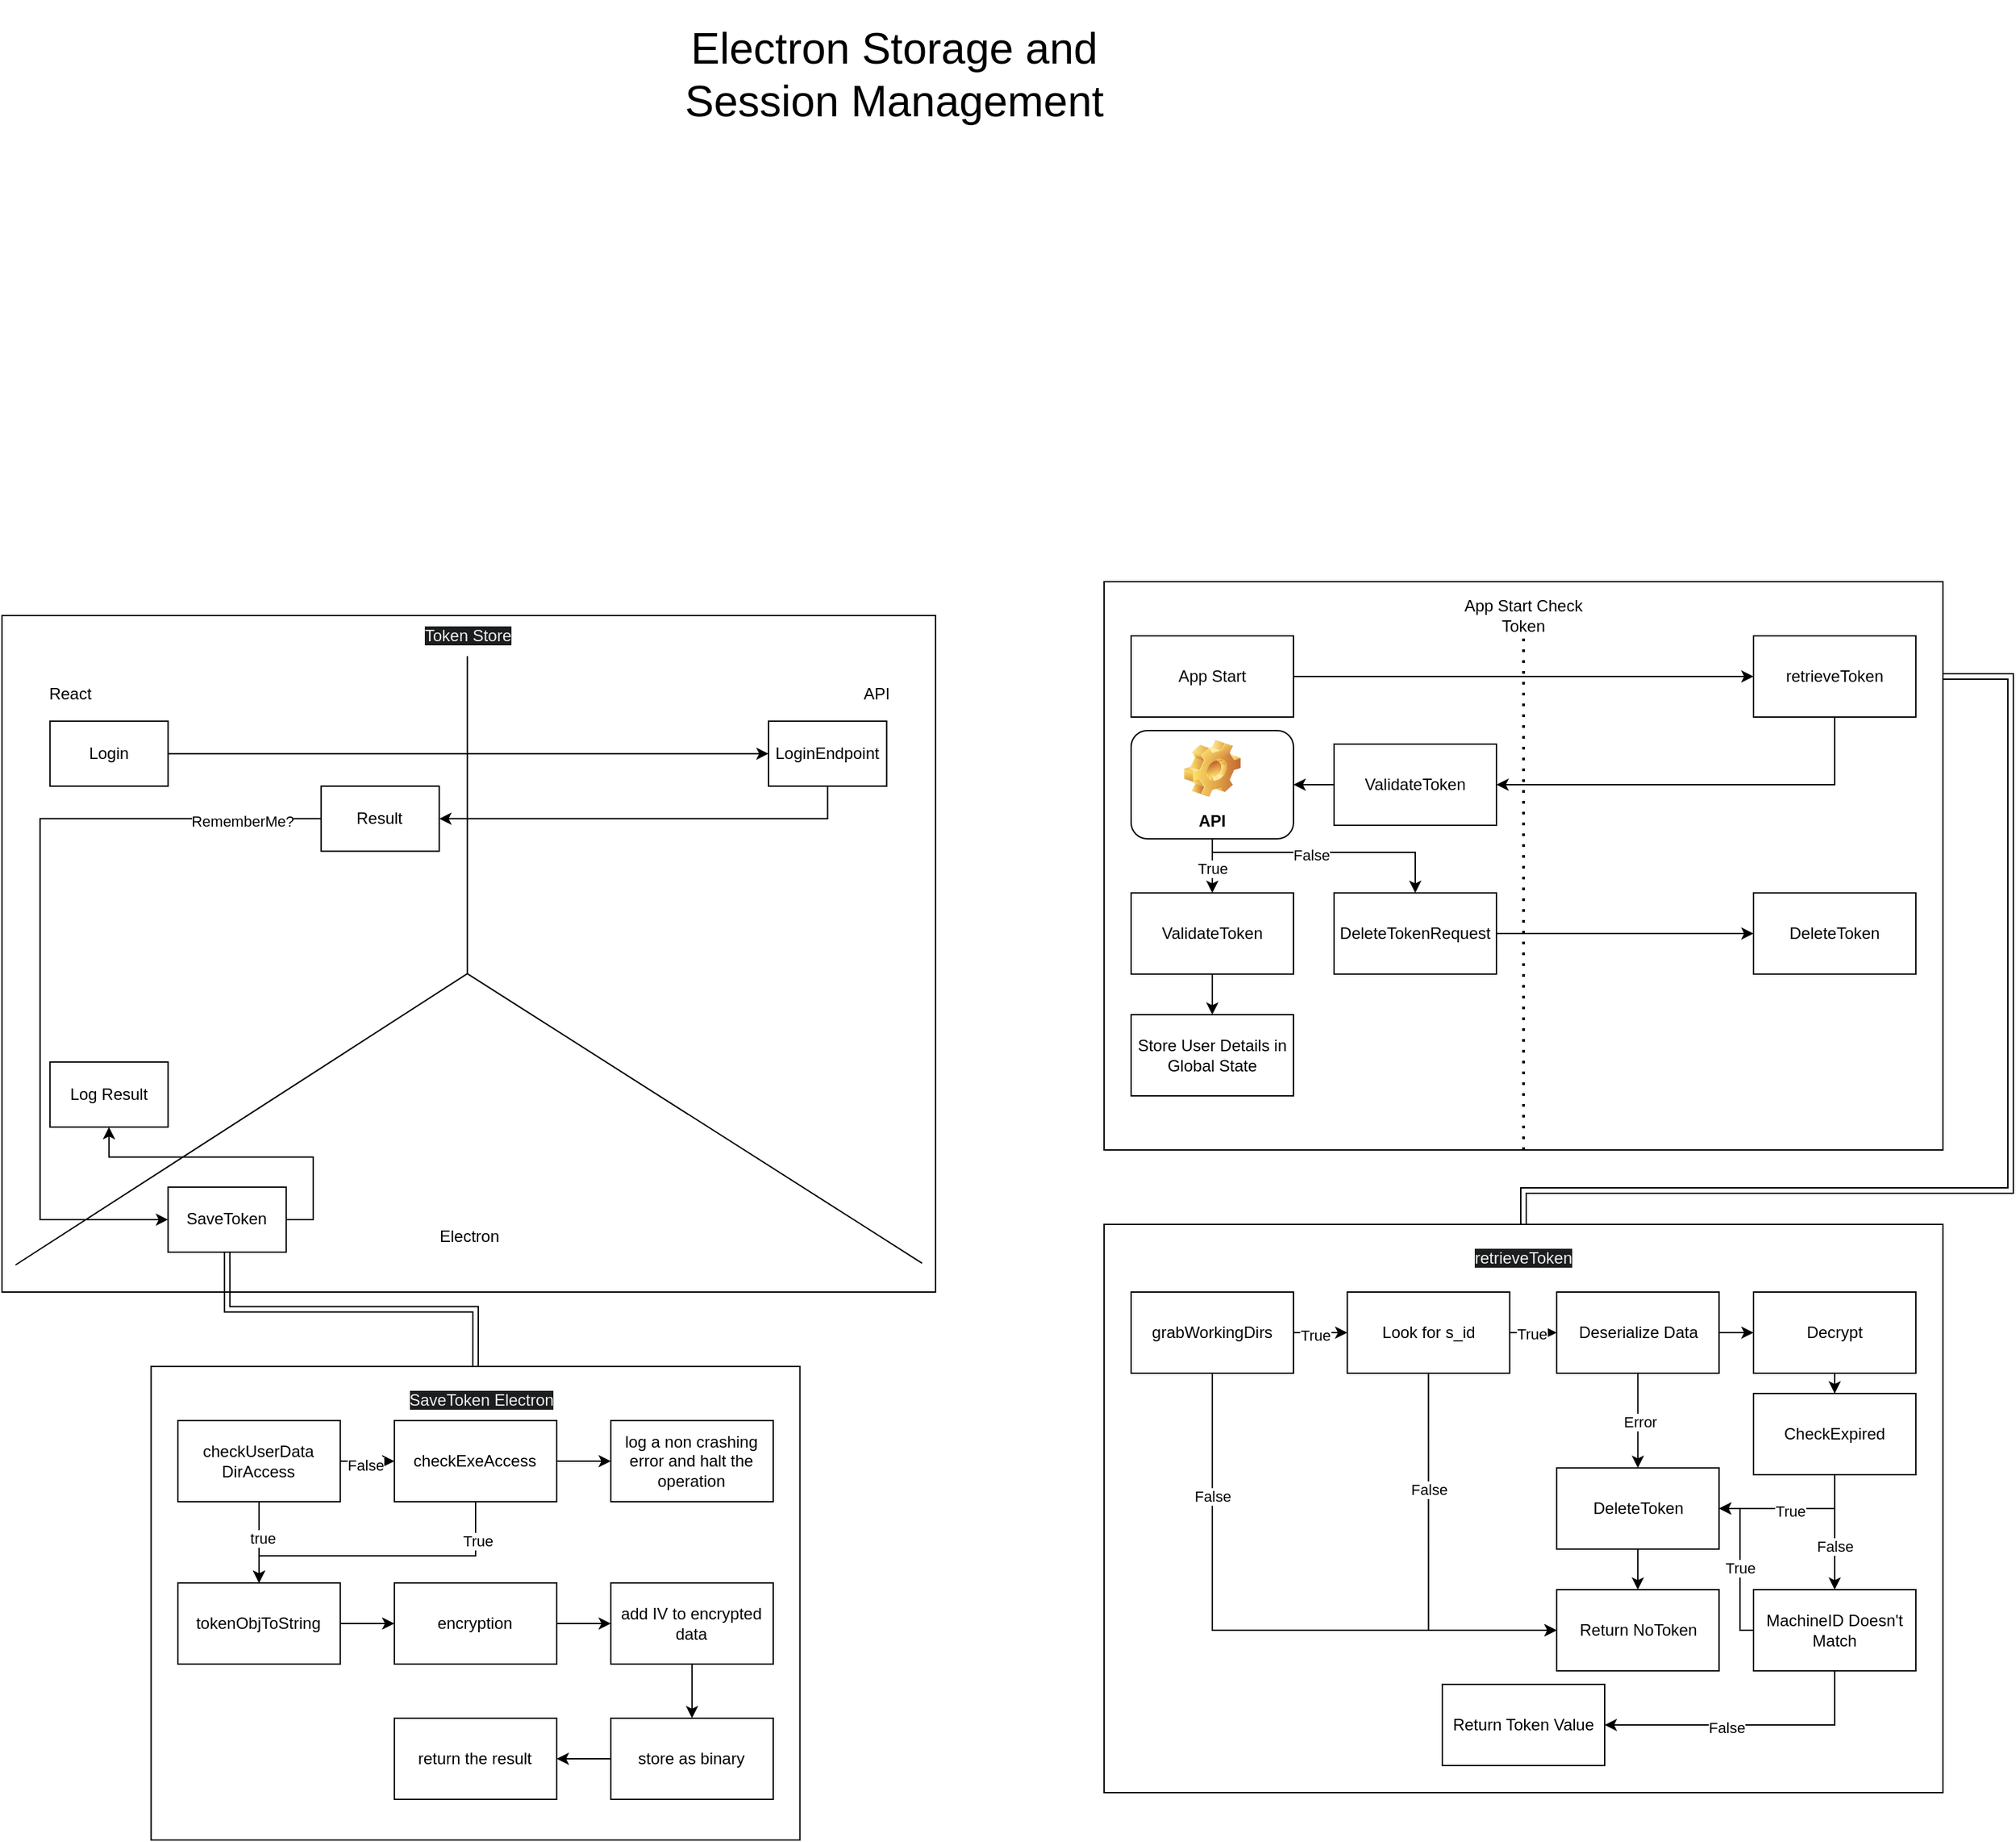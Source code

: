 <mxfile version="23.1.5" type="device">
  <diagram name="Page-1" id="dl7bFQC130kM0PpCz1Jx">
    <mxGraphModel dx="1428" dy="986" grid="1" gridSize="10" guides="1" tooltips="1" connect="1" arrows="1" fold="1" page="1" pageScale="1" pageWidth="1750" pageHeight="1500" math="0" shadow="0">
      <root>
        <mxCell id="0" />
        <mxCell id="1" parent="0" />
        <mxCell id="cLaO1k5-7OX0xwgVRp-1-1" value="Electron Storage and Session Management" style="text;html=1;align=center;verticalAlign=middle;whiteSpace=wrap;rounded=0;fontSize=32;" vertex="1" parent="1">
          <mxGeometry x="685" y="30" width="380" height="110" as="geometry" />
        </mxCell>
        <mxCell id="cLaO1k5-7OX0xwgVRp-1-15" value="" style="group" vertex="1" connectable="0" parent="1">
          <mxGeometry x="225.46" y="515" width="680" height="470" as="geometry" />
        </mxCell>
        <mxCell id="cLaO1k5-7OX0xwgVRp-1-91" value="" style="rounded=0;whiteSpace=wrap;html=1;" vertex="1" parent="cLaO1k5-7OX0xwgVRp-1-15">
          <mxGeometry x="-10" y="-30" width="690" height="500" as="geometry" />
        </mxCell>
        <mxCell id="cLaO1k5-7OX0xwgVRp-1-12" value="" style="endArrow=none;html=1;rounded=0;exitX=-0.002;exitY=0;exitDx=0;exitDy=0;exitPerimeter=0;" edge="1" parent="cLaO1k5-7OX0xwgVRp-1-15">
          <mxGeometry width="50" height="50" relative="1" as="geometry">
            <mxPoint y="450.0" as="sourcePoint" />
            <mxPoint x="333.938" y="234.684" as="targetPoint" />
          </mxGeometry>
        </mxCell>
        <mxCell id="cLaO1k5-7OX0xwgVRp-1-13" value="" style="endArrow=none;html=1;rounded=0;exitX=0.001;exitY=1.001;exitDx=0;exitDy=0;exitPerimeter=0;" edge="1" parent="cLaO1k5-7OX0xwgVRp-1-15">
          <mxGeometry width="50" height="50" relative="1" as="geometry">
            <mxPoint x="670.0" y="448.65" as="sourcePoint" />
            <mxPoint x="333.938" y="234.684" as="targetPoint" />
          </mxGeometry>
        </mxCell>
        <mxCell id="cLaO1k5-7OX0xwgVRp-1-14" value="" style="endArrow=none;html=1;rounded=0;" edge="1" parent="cLaO1k5-7OX0xwgVRp-1-15">
          <mxGeometry width="50" height="50" relative="1" as="geometry">
            <mxPoint x="333.938" y="234.684" as="sourcePoint" />
            <mxPoint x="333.938" as="targetPoint" />
          </mxGeometry>
        </mxCell>
        <mxCell id="cLaO1k5-7OX0xwgVRp-1-16" value="React" style="text;html=1;align=center;verticalAlign=middle;whiteSpace=wrap;rounded=0;" vertex="1" parent="cLaO1k5-7OX0xwgVRp-1-15">
          <mxGeometry x="18.188" y="16.019" width="43.652" height="24.028" as="geometry" />
        </mxCell>
        <mxCell id="cLaO1k5-7OX0xwgVRp-1-17" value="Electron" style="text;html=1;align=center;verticalAlign=middle;whiteSpace=wrap;rounded=0;" vertex="1" parent="cLaO1k5-7OX0xwgVRp-1-15">
          <mxGeometry x="313.174" y="416.489" width="43.652" height="24.028" as="geometry" />
        </mxCell>
        <mxCell id="cLaO1k5-7OX0xwgVRp-1-18" value="API" style="text;html=1;align=center;verticalAlign=middle;whiteSpace=wrap;rounded=0;" vertex="1" parent="cLaO1k5-7OX0xwgVRp-1-15">
          <mxGeometry x="614.766" y="16.019" width="43.652" height="24.028" as="geometry" />
        </mxCell>
        <mxCell id="cLaO1k5-7OX0xwgVRp-1-21" style="edgeStyle=orthogonalEdgeStyle;rounded=0;orthogonalLoop=1;jettySize=auto;html=1;exitX=1;exitY=0.5;exitDx=0;exitDy=0;entryX=0;entryY=0.5;entryDx=0;entryDy=0;" edge="1" parent="cLaO1k5-7OX0xwgVRp-1-15" source="cLaO1k5-7OX0xwgVRp-1-19" target="cLaO1k5-7OX0xwgVRp-1-20">
          <mxGeometry relative="1" as="geometry" />
        </mxCell>
        <mxCell id="cLaO1k5-7OX0xwgVRp-1-19" value="Login" style="rounded=0;whiteSpace=wrap;html=1;" vertex="1" parent="cLaO1k5-7OX0xwgVRp-1-15">
          <mxGeometry x="25.464" y="48.056" width="87.304" height="48.056" as="geometry" />
        </mxCell>
        <mxCell id="cLaO1k5-7OX0xwgVRp-1-24" style="edgeStyle=orthogonalEdgeStyle;rounded=0;orthogonalLoop=1;jettySize=auto;html=1;exitX=0.5;exitY=1;exitDx=0;exitDy=0;entryX=1;entryY=0.5;entryDx=0;entryDy=0;" edge="1" parent="cLaO1k5-7OX0xwgVRp-1-15" source="cLaO1k5-7OX0xwgVRp-1-20" target="cLaO1k5-7OX0xwgVRp-1-23">
          <mxGeometry relative="1" as="geometry" />
        </mxCell>
        <mxCell id="cLaO1k5-7OX0xwgVRp-1-20" value="LoginEndpoint" style="rounded=0;whiteSpace=wrap;html=1;" vertex="1" parent="cLaO1k5-7OX0xwgVRp-1-15">
          <mxGeometry x="556.563" y="48.056" width="87.304" height="48.056" as="geometry" />
        </mxCell>
        <mxCell id="cLaO1k5-7OX0xwgVRp-1-25" style="edgeStyle=orthogonalEdgeStyle;rounded=0;orthogonalLoop=1;jettySize=auto;html=1;exitX=0;exitY=0.5;exitDx=0;exitDy=0;entryX=0;entryY=0.5;entryDx=0;entryDy=0;" edge="1" parent="cLaO1k5-7OX0xwgVRp-1-15" source="cLaO1k5-7OX0xwgVRp-1-23" target="cLaO1k5-7OX0xwgVRp-1-27">
          <mxGeometry relative="1" as="geometry">
            <mxPoint x="25.464" y="448.526" as="targetPoint" />
            <Array as="points">
              <mxPoint x="18.188" y="120.141" />
              <mxPoint x="18.188" y="416.489" />
            </Array>
          </mxGeometry>
        </mxCell>
        <mxCell id="cLaO1k5-7OX0xwgVRp-1-26" value="RememberMe?" style="edgeLabel;html=1;align=center;verticalAlign=middle;resizable=0;points=[];" vertex="1" connectable="0" parent="cLaO1k5-7OX0xwgVRp-1-25">
          <mxGeometry x="-0.805" y="2" relative="1" as="geometry">
            <mxPoint as="offset" />
          </mxGeometry>
        </mxCell>
        <mxCell id="cLaO1k5-7OX0xwgVRp-1-23" value="Result" style="rounded=0;whiteSpace=wrap;html=1;" vertex="1" parent="cLaO1k5-7OX0xwgVRp-1-15">
          <mxGeometry x="225.87" y="96.113" width="87.304" height="48.056" as="geometry" />
        </mxCell>
        <mxCell id="cLaO1k5-7OX0xwgVRp-1-59" style="edgeStyle=orthogonalEdgeStyle;rounded=0;orthogonalLoop=1;jettySize=auto;html=1;exitX=1;exitY=0.5;exitDx=0;exitDy=0;entryX=0.5;entryY=1;entryDx=0;entryDy=0;" edge="1" parent="cLaO1k5-7OX0xwgVRp-1-15" source="cLaO1k5-7OX0xwgVRp-1-27" target="cLaO1k5-7OX0xwgVRp-1-56">
          <mxGeometry relative="1" as="geometry" />
        </mxCell>
        <mxCell id="cLaO1k5-7OX0xwgVRp-1-27" value="SaveToken" style="rounded=0;whiteSpace=wrap;html=1;" vertex="1" parent="cLaO1k5-7OX0xwgVRp-1-15">
          <mxGeometry x="112.768" y="392.46" width="87.304" height="48.056" as="geometry" />
        </mxCell>
        <mxCell id="cLaO1k5-7OX0xwgVRp-1-56" value="Log Result" style="rounded=0;whiteSpace=wrap;html=1;" vertex="1" parent="cLaO1k5-7OX0xwgVRp-1-15">
          <mxGeometry x="25.459" y="300.004" width="87.304" height="48.056" as="geometry" />
        </mxCell>
        <mxCell id="cLaO1k5-7OX0xwgVRp-1-92" value="&lt;span style=&quot;color: rgb(240, 240, 240); font-family: Helvetica; font-size: 12px; font-style: normal; font-variant-ligatures: normal; font-variant-caps: normal; font-weight: 400; letter-spacing: normal; orphans: 2; text-align: center; text-indent: 0px; text-transform: none; widows: 2; word-spacing: 0px; -webkit-text-stroke-width: 0px; background-color: rgb(27, 29, 30); text-decoration-thickness: initial; text-decoration-style: initial; text-decoration-color: initial; float: none; display: inline !important;&quot;&gt;Token Store&lt;/span&gt;" style="text;html=1;align=center;verticalAlign=middle;whiteSpace=wrap;rounded=0;" vertex="1" parent="cLaO1k5-7OX0xwgVRp-1-15">
          <mxGeometry x="275" y="-30" width="120" height="30" as="geometry" />
        </mxCell>
        <mxCell id="cLaO1k5-7OX0xwgVRp-1-55" value="" style="group" vertex="1" connectable="0" parent="1">
          <mxGeometry x="325.69" y="1040" width="479.54" height="350" as="geometry" />
        </mxCell>
        <mxCell id="cLaO1k5-7OX0xwgVRp-1-30" value="" style="rounded=0;whiteSpace=wrap;html=1;" vertex="1" parent="cLaO1k5-7OX0xwgVRp-1-55">
          <mxGeometry width="479.54" height="350" as="geometry" />
        </mxCell>
        <mxCell id="cLaO1k5-7OX0xwgVRp-1-31" value="&lt;span style=&quot;color: rgb(240, 240, 240); font-family: Helvetica; font-size: 12px; font-style: normal; font-variant-ligatures: normal; font-variant-caps: normal; font-weight: 400; letter-spacing: normal; orphans: 2; text-align: center; text-indent: 0px; text-transform: none; widows: 2; word-spacing: 0px; -webkit-text-stroke-width: 0px; background-color: rgb(27, 29, 30); text-decoration-thickness: initial; text-decoration-style: initial; text-decoration-color: initial; float: none; display: inline !important;&quot;&gt;SaveToken Electron&lt;/span&gt;" style="text;html=1;align=center;verticalAlign=middle;whiteSpace=wrap;rounded=0;" vertex="1" parent="cLaO1k5-7OX0xwgVRp-1-55">
          <mxGeometry x="184.54" y="10" width="120" height="30" as="geometry" />
        </mxCell>
        <mxCell id="cLaO1k5-7OX0xwgVRp-1-35" value="tokenObjToString" style="rounded=0;whiteSpace=wrap;html=1;" vertex="1" parent="cLaO1k5-7OX0xwgVRp-1-55">
          <mxGeometry x="19.77" y="160" width="120" height="60" as="geometry" />
        </mxCell>
        <mxCell id="cLaO1k5-7OX0xwgVRp-1-36" value="encryption" style="rounded=0;whiteSpace=wrap;html=1;" vertex="1" parent="cLaO1k5-7OX0xwgVRp-1-55">
          <mxGeometry x="179.77" y="160" width="120" height="60" as="geometry" />
        </mxCell>
        <mxCell id="cLaO1k5-7OX0xwgVRp-1-37" value="" style="edgeStyle=orthogonalEdgeStyle;rounded=0;orthogonalLoop=1;jettySize=auto;html=1;" edge="1" parent="cLaO1k5-7OX0xwgVRp-1-55" source="cLaO1k5-7OX0xwgVRp-1-35" target="cLaO1k5-7OX0xwgVRp-1-36">
          <mxGeometry relative="1" as="geometry" />
        </mxCell>
        <mxCell id="cLaO1k5-7OX0xwgVRp-1-38" value="add IV to encrypted data" style="rounded=0;whiteSpace=wrap;html=1;" vertex="1" parent="cLaO1k5-7OX0xwgVRp-1-55">
          <mxGeometry x="339.77" y="160" width="120" height="60" as="geometry" />
        </mxCell>
        <mxCell id="cLaO1k5-7OX0xwgVRp-1-39" value="" style="edgeStyle=orthogonalEdgeStyle;rounded=0;orthogonalLoop=1;jettySize=auto;html=1;" edge="1" parent="cLaO1k5-7OX0xwgVRp-1-55" source="cLaO1k5-7OX0xwgVRp-1-36" target="cLaO1k5-7OX0xwgVRp-1-38">
          <mxGeometry relative="1" as="geometry" />
        </mxCell>
        <mxCell id="cLaO1k5-7OX0xwgVRp-1-40" value="store as binary" style="rounded=0;whiteSpace=wrap;html=1;" vertex="1" parent="cLaO1k5-7OX0xwgVRp-1-55">
          <mxGeometry x="339.77" y="260" width="120" height="60" as="geometry" />
        </mxCell>
        <mxCell id="cLaO1k5-7OX0xwgVRp-1-41" value="" style="edgeStyle=orthogonalEdgeStyle;rounded=0;orthogonalLoop=1;jettySize=auto;html=1;" edge="1" parent="cLaO1k5-7OX0xwgVRp-1-55" source="cLaO1k5-7OX0xwgVRp-1-38" target="cLaO1k5-7OX0xwgVRp-1-40">
          <mxGeometry relative="1" as="geometry" />
        </mxCell>
        <mxCell id="cLaO1k5-7OX0xwgVRp-1-42" value="return the result" style="rounded=0;whiteSpace=wrap;html=1;" vertex="1" parent="cLaO1k5-7OX0xwgVRp-1-55">
          <mxGeometry x="179.77" y="260" width="120" height="60" as="geometry" />
        </mxCell>
        <mxCell id="cLaO1k5-7OX0xwgVRp-1-43" value="" style="edgeStyle=orthogonalEdgeStyle;rounded=0;orthogonalLoop=1;jettySize=auto;html=1;" edge="1" parent="cLaO1k5-7OX0xwgVRp-1-55" source="cLaO1k5-7OX0xwgVRp-1-40" target="cLaO1k5-7OX0xwgVRp-1-42">
          <mxGeometry relative="1" as="geometry" />
        </mxCell>
        <mxCell id="cLaO1k5-7OX0xwgVRp-1-45" style="edgeStyle=orthogonalEdgeStyle;rounded=0;orthogonalLoop=1;jettySize=auto;html=1;exitX=0.5;exitY=1;exitDx=0;exitDy=0;entryX=0.5;entryY=0;entryDx=0;entryDy=0;" edge="1" parent="cLaO1k5-7OX0xwgVRp-1-55" source="cLaO1k5-7OX0xwgVRp-1-44" target="cLaO1k5-7OX0xwgVRp-1-35">
          <mxGeometry relative="1" as="geometry" />
        </mxCell>
        <mxCell id="cLaO1k5-7OX0xwgVRp-1-46" value="true" style="edgeLabel;html=1;align=center;verticalAlign=middle;resizable=0;points=[];" vertex="1" connectable="0" parent="cLaO1k5-7OX0xwgVRp-1-45">
          <mxGeometry x="-0.115" y="2" relative="1" as="geometry">
            <mxPoint as="offset" />
          </mxGeometry>
        </mxCell>
        <mxCell id="cLaO1k5-7OX0xwgVRp-1-44" value="checkUserData DirAccess" style="rounded=0;whiteSpace=wrap;html=1;" vertex="1" parent="cLaO1k5-7OX0xwgVRp-1-55">
          <mxGeometry x="19.77" y="40" width="120" height="60" as="geometry" />
        </mxCell>
        <mxCell id="cLaO1k5-7OX0xwgVRp-1-50" style="edgeStyle=orthogonalEdgeStyle;rounded=0;orthogonalLoop=1;jettySize=auto;html=1;entryX=0.5;entryY=0;entryDx=0;entryDy=0;" edge="1" parent="cLaO1k5-7OX0xwgVRp-1-55" source="cLaO1k5-7OX0xwgVRp-1-47" target="cLaO1k5-7OX0xwgVRp-1-35">
          <mxGeometry relative="1" as="geometry">
            <Array as="points">
              <mxPoint x="239.77" y="140" />
              <mxPoint x="79.77" y="140" />
            </Array>
          </mxGeometry>
        </mxCell>
        <mxCell id="cLaO1k5-7OX0xwgVRp-1-51" value="True" style="edgeLabel;html=1;align=center;verticalAlign=middle;resizable=0;points=[];" vertex="1" connectable="0" parent="cLaO1k5-7OX0xwgVRp-1-50">
          <mxGeometry x="-0.735" y="1" relative="1" as="geometry">
            <mxPoint as="offset" />
          </mxGeometry>
        </mxCell>
        <mxCell id="cLaO1k5-7OX0xwgVRp-1-47" value="checkExeAccess" style="rounded=0;whiteSpace=wrap;html=1;" vertex="1" parent="cLaO1k5-7OX0xwgVRp-1-55">
          <mxGeometry x="179.77" y="40" width="120" height="60" as="geometry" />
        </mxCell>
        <mxCell id="cLaO1k5-7OX0xwgVRp-1-48" value="" style="edgeStyle=orthogonalEdgeStyle;rounded=0;orthogonalLoop=1;jettySize=auto;html=1;" edge="1" parent="cLaO1k5-7OX0xwgVRp-1-55" source="cLaO1k5-7OX0xwgVRp-1-44" target="cLaO1k5-7OX0xwgVRp-1-47">
          <mxGeometry relative="1" as="geometry" />
        </mxCell>
        <mxCell id="cLaO1k5-7OX0xwgVRp-1-49" value="False" style="edgeLabel;html=1;align=center;verticalAlign=middle;resizable=0;points=[];" vertex="1" connectable="0" parent="cLaO1k5-7OX0xwgVRp-1-48">
          <mxGeometry x="-0.078" y="-3" relative="1" as="geometry">
            <mxPoint as="offset" />
          </mxGeometry>
        </mxCell>
        <mxCell id="cLaO1k5-7OX0xwgVRp-1-53" value="log a non crashing error and halt the operation" style="rounded=0;whiteSpace=wrap;html=1;" vertex="1" parent="cLaO1k5-7OX0xwgVRp-1-55">
          <mxGeometry x="339.77" y="40" width="120" height="60" as="geometry" />
        </mxCell>
        <mxCell id="cLaO1k5-7OX0xwgVRp-1-54" value="" style="edgeStyle=orthogonalEdgeStyle;rounded=0;orthogonalLoop=1;jettySize=auto;html=1;" edge="1" parent="cLaO1k5-7OX0xwgVRp-1-55" source="cLaO1k5-7OX0xwgVRp-1-47" target="cLaO1k5-7OX0xwgVRp-1-53">
          <mxGeometry relative="1" as="geometry" />
        </mxCell>
        <mxCell id="cLaO1k5-7OX0xwgVRp-1-64" value="" style="rounded=0;whiteSpace=wrap;html=1;" vertex="1" parent="1">
          <mxGeometry x="1030" y="935" width="620" height="420" as="geometry" />
        </mxCell>
        <mxCell id="cLaO1k5-7OX0xwgVRp-1-93" style="edgeStyle=orthogonalEdgeStyle;rounded=0;orthogonalLoop=1;jettySize=auto;html=1;exitX=0.5;exitY=1;exitDx=0;exitDy=0;entryX=0.5;entryY=0;entryDx=0;entryDy=0;shape=link;" edge="1" parent="1" source="cLaO1k5-7OX0xwgVRp-1-27" target="cLaO1k5-7OX0xwgVRp-1-30">
          <mxGeometry relative="1" as="geometry" />
        </mxCell>
        <mxCell id="cLaO1k5-7OX0xwgVRp-1-94" value="&lt;span style=&quot;color: rgb(240, 240, 240); font-family: Helvetica; font-size: 12px; font-style: normal; font-variant-ligatures: normal; font-variant-caps: normal; font-weight: 400; letter-spacing: normal; orphans: 2; text-align: center; text-indent: 0px; text-transform: none; widows: 2; word-spacing: 0px; -webkit-text-stroke-width: 0px; background-color: rgb(27, 29, 30); text-decoration-thickness: initial; text-decoration-style: initial; text-decoration-color: initial; float: none; display: inline !important;&quot;&gt;retrieveToken&lt;/span&gt;" style="text;html=1;align=center;verticalAlign=middle;whiteSpace=wrap;rounded=0;" vertex="1" parent="1">
          <mxGeometry x="1280" y="945" width="120" height="30" as="geometry" />
        </mxCell>
        <mxCell id="cLaO1k5-7OX0xwgVRp-1-95" value="Return NoToken" style="rounded=0;whiteSpace=wrap;html=1;" vertex="1" parent="1">
          <mxGeometry x="1364.54" y="1205" width="120" height="60" as="geometry" />
        </mxCell>
        <mxCell id="cLaO1k5-7OX0xwgVRp-1-97" value="" style="edgeStyle=orthogonalEdgeStyle;rounded=0;orthogonalLoop=1;jettySize=auto;html=1;" edge="1" parent="1" source="cLaO1k5-7OX0xwgVRp-1-96" target="cLaO1k5-7OX0xwgVRp-1-95">
          <mxGeometry relative="1" as="geometry" />
        </mxCell>
        <mxCell id="cLaO1k5-7OX0xwgVRp-1-96" value="DeleteToken" style="rounded=0;whiteSpace=wrap;html=1;" vertex="1" parent="1">
          <mxGeometry x="1364.54" y="1115" width="120" height="60" as="geometry" />
        </mxCell>
        <mxCell id="cLaO1k5-7OX0xwgVRp-1-101" style="edgeStyle=orthogonalEdgeStyle;rounded=0;orthogonalLoop=1;jettySize=auto;html=1;exitX=0.5;exitY=1;exitDx=0;exitDy=0;entryX=0;entryY=0.5;entryDx=0;entryDy=0;" edge="1" parent="1" source="cLaO1k5-7OX0xwgVRp-1-98" target="cLaO1k5-7OX0xwgVRp-1-95">
          <mxGeometry relative="1" as="geometry" />
        </mxCell>
        <mxCell id="cLaO1k5-7OX0xwgVRp-1-102" value="False" style="edgeLabel;html=1;align=center;verticalAlign=middle;resizable=0;points=[];" vertex="1" connectable="0" parent="cLaO1k5-7OX0xwgVRp-1-101">
          <mxGeometry x="-0.59" relative="1" as="geometry">
            <mxPoint as="offset" />
          </mxGeometry>
        </mxCell>
        <mxCell id="cLaO1k5-7OX0xwgVRp-1-106" style="edgeStyle=orthogonalEdgeStyle;rounded=0;orthogonalLoop=1;jettySize=auto;html=1;exitX=1;exitY=0.5;exitDx=0;exitDy=0;entryX=0;entryY=0.5;entryDx=0;entryDy=0;" edge="1" parent="1" source="cLaO1k5-7OX0xwgVRp-1-98" target="cLaO1k5-7OX0xwgVRp-1-103">
          <mxGeometry relative="1" as="geometry" />
        </mxCell>
        <mxCell id="cLaO1k5-7OX0xwgVRp-1-107" value="True" style="edgeLabel;html=1;align=center;verticalAlign=middle;resizable=0;points=[];" vertex="1" connectable="0" parent="cLaO1k5-7OX0xwgVRp-1-106">
          <mxGeometry x="-0.219" y="-2" relative="1" as="geometry">
            <mxPoint as="offset" />
          </mxGeometry>
        </mxCell>
        <mxCell id="cLaO1k5-7OX0xwgVRp-1-98" value="grabWorkingDirs" style="rounded=0;whiteSpace=wrap;html=1;" vertex="1" parent="1">
          <mxGeometry x="1050" y="985" width="120" height="60" as="geometry" />
        </mxCell>
        <mxCell id="cLaO1k5-7OX0xwgVRp-1-104" style="edgeStyle=orthogonalEdgeStyle;rounded=0;orthogonalLoop=1;jettySize=auto;html=1;exitX=0.5;exitY=1;exitDx=0;exitDy=0;entryX=0;entryY=0.5;entryDx=0;entryDy=0;" edge="1" parent="1" source="cLaO1k5-7OX0xwgVRp-1-103" target="cLaO1k5-7OX0xwgVRp-1-95">
          <mxGeometry relative="1" as="geometry" />
        </mxCell>
        <mxCell id="cLaO1k5-7OX0xwgVRp-1-105" value="False" style="edgeLabel;html=1;align=center;verticalAlign=middle;resizable=0;points=[];" vertex="1" connectable="0" parent="cLaO1k5-7OX0xwgVRp-1-104">
          <mxGeometry x="-0.396" relative="1" as="geometry">
            <mxPoint as="offset" />
          </mxGeometry>
        </mxCell>
        <mxCell id="cLaO1k5-7OX0xwgVRp-1-109" value="" style="edgeStyle=orthogonalEdgeStyle;rounded=0;orthogonalLoop=1;jettySize=auto;html=1;" edge="1" parent="1" source="cLaO1k5-7OX0xwgVRp-1-103" target="cLaO1k5-7OX0xwgVRp-1-108">
          <mxGeometry relative="1" as="geometry" />
        </mxCell>
        <mxCell id="cLaO1k5-7OX0xwgVRp-1-110" value="True" style="edgeLabel;html=1;align=center;verticalAlign=middle;resizable=0;points=[];" vertex="1" connectable="0" parent="cLaO1k5-7OX0xwgVRp-1-109">
          <mxGeometry x="0.047" y="1" relative="1" as="geometry">
            <mxPoint as="offset" />
          </mxGeometry>
        </mxCell>
        <mxCell id="cLaO1k5-7OX0xwgVRp-1-103" value="Look for s_id" style="rounded=0;whiteSpace=wrap;html=1;" vertex="1" parent="1">
          <mxGeometry x="1209.77" y="985" width="120" height="60" as="geometry" />
        </mxCell>
        <mxCell id="cLaO1k5-7OX0xwgVRp-1-112" value="" style="edgeStyle=orthogonalEdgeStyle;rounded=0;orthogonalLoop=1;jettySize=auto;html=1;" edge="1" parent="1" source="cLaO1k5-7OX0xwgVRp-1-108" target="cLaO1k5-7OX0xwgVRp-1-111">
          <mxGeometry relative="1" as="geometry" />
        </mxCell>
        <mxCell id="cLaO1k5-7OX0xwgVRp-1-173" style="edgeStyle=orthogonalEdgeStyle;rounded=0;orthogonalLoop=1;jettySize=auto;html=1;exitX=0.5;exitY=1;exitDx=0;exitDy=0;entryX=0.5;entryY=0;entryDx=0;entryDy=0;" edge="1" parent="1" source="cLaO1k5-7OX0xwgVRp-1-108" target="cLaO1k5-7OX0xwgVRp-1-96">
          <mxGeometry relative="1" as="geometry" />
        </mxCell>
        <mxCell id="cLaO1k5-7OX0xwgVRp-1-174" value="Error" style="edgeLabel;html=1;align=center;verticalAlign=middle;resizable=0;points=[];" vertex="1" connectable="0" parent="cLaO1k5-7OX0xwgVRp-1-173">
          <mxGeometry x="0.029" y="1" relative="1" as="geometry">
            <mxPoint as="offset" />
          </mxGeometry>
        </mxCell>
        <mxCell id="cLaO1k5-7OX0xwgVRp-1-108" value="Deserialize Data" style="rounded=0;whiteSpace=wrap;html=1;" vertex="1" parent="1">
          <mxGeometry x="1364.54" y="985" width="120" height="60" as="geometry" />
        </mxCell>
        <mxCell id="cLaO1k5-7OX0xwgVRp-1-114" value="" style="edgeStyle=orthogonalEdgeStyle;rounded=0;orthogonalLoop=1;jettySize=auto;html=1;" edge="1" parent="1" source="cLaO1k5-7OX0xwgVRp-1-111" target="cLaO1k5-7OX0xwgVRp-1-113">
          <mxGeometry relative="1" as="geometry" />
        </mxCell>
        <mxCell id="cLaO1k5-7OX0xwgVRp-1-111" value="Decrypt" style="rounded=0;whiteSpace=wrap;html=1;" vertex="1" parent="1">
          <mxGeometry x="1510" y="985" width="120" height="60" as="geometry" />
        </mxCell>
        <mxCell id="cLaO1k5-7OX0xwgVRp-1-115" style="edgeStyle=orthogonalEdgeStyle;rounded=0;orthogonalLoop=1;jettySize=auto;html=1;exitX=0.5;exitY=1;exitDx=0;exitDy=0;entryX=1;entryY=0.5;entryDx=0;entryDy=0;" edge="1" parent="1" source="cLaO1k5-7OX0xwgVRp-1-113" target="cLaO1k5-7OX0xwgVRp-1-96">
          <mxGeometry relative="1" as="geometry" />
        </mxCell>
        <mxCell id="cLaO1k5-7OX0xwgVRp-1-116" value="True" style="edgeLabel;html=1;align=center;verticalAlign=middle;resizable=0;points=[];" vertex="1" connectable="0" parent="cLaO1k5-7OX0xwgVRp-1-115">
          <mxGeometry x="0.048" y="2" relative="1" as="geometry">
            <mxPoint as="offset" />
          </mxGeometry>
        </mxCell>
        <mxCell id="cLaO1k5-7OX0xwgVRp-1-118" style="edgeStyle=orthogonalEdgeStyle;rounded=0;orthogonalLoop=1;jettySize=auto;html=1;exitX=0.5;exitY=1;exitDx=0;exitDy=0;entryX=0.5;entryY=0;entryDx=0;entryDy=0;" edge="1" parent="1" source="cLaO1k5-7OX0xwgVRp-1-113" target="cLaO1k5-7OX0xwgVRp-1-117">
          <mxGeometry relative="1" as="geometry" />
        </mxCell>
        <mxCell id="cLaO1k5-7OX0xwgVRp-1-119" value="False" style="edgeLabel;html=1;align=center;verticalAlign=middle;resizable=0;points=[];" vertex="1" connectable="0" parent="cLaO1k5-7OX0xwgVRp-1-118">
          <mxGeometry x="0.25" relative="1" as="geometry">
            <mxPoint as="offset" />
          </mxGeometry>
        </mxCell>
        <mxCell id="cLaO1k5-7OX0xwgVRp-1-113" value="CheckExpired" style="rounded=0;whiteSpace=wrap;html=1;" vertex="1" parent="1">
          <mxGeometry x="1510" y="1060" width="120" height="60" as="geometry" />
        </mxCell>
        <mxCell id="cLaO1k5-7OX0xwgVRp-1-120" style="edgeStyle=orthogonalEdgeStyle;rounded=0;orthogonalLoop=1;jettySize=auto;html=1;exitX=0;exitY=0.5;exitDx=0;exitDy=0;entryX=1;entryY=0.5;entryDx=0;entryDy=0;" edge="1" parent="1" source="cLaO1k5-7OX0xwgVRp-1-117" target="cLaO1k5-7OX0xwgVRp-1-96">
          <mxGeometry relative="1" as="geometry">
            <Array as="points">
              <mxPoint x="1500" y="1235" />
              <mxPoint x="1500" y="1145" />
            </Array>
          </mxGeometry>
        </mxCell>
        <mxCell id="cLaO1k5-7OX0xwgVRp-1-121" value="True" style="edgeLabel;html=1;align=center;verticalAlign=middle;resizable=0;points=[];" vertex="1" connectable="0" parent="cLaO1k5-7OX0xwgVRp-1-120">
          <mxGeometry x="-0.028" relative="1" as="geometry">
            <mxPoint as="offset" />
          </mxGeometry>
        </mxCell>
        <mxCell id="cLaO1k5-7OX0xwgVRp-1-123" style="edgeStyle=orthogonalEdgeStyle;rounded=0;orthogonalLoop=1;jettySize=auto;html=1;exitX=0.5;exitY=1;exitDx=0;exitDy=0;entryX=1;entryY=0.5;entryDx=0;entryDy=0;" edge="1" parent="1" source="cLaO1k5-7OX0xwgVRp-1-117" target="cLaO1k5-7OX0xwgVRp-1-122">
          <mxGeometry relative="1" as="geometry" />
        </mxCell>
        <mxCell id="cLaO1k5-7OX0xwgVRp-1-124" value="False" style="edgeLabel;html=1;align=center;verticalAlign=middle;resizable=0;points=[];" vertex="1" connectable="0" parent="cLaO1k5-7OX0xwgVRp-1-123">
          <mxGeometry x="0.143" y="2" relative="1" as="geometry">
            <mxPoint as="offset" />
          </mxGeometry>
        </mxCell>
        <mxCell id="cLaO1k5-7OX0xwgVRp-1-117" value="MachineID Doesn&#39;t Match" style="rounded=0;whiteSpace=wrap;html=1;" vertex="1" parent="1">
          <mxGeometry x="1510" y="1205" width="120" height="60" as="geometry" />
        </mxCell>
        <mxCell id="cLaO1k5-7OX0xwgVRp-1-122" value="Return Token Value" style="rounded=0;whiteSpace=wrap;html=1;" vertex="1" parent="1">
          <mxGeometry x="1280" y="1275" width="120" height="60" as="geometry" />
        </mxCell>
        <mxCell id="cLaO1k5-7OX0xwgVRp-1-130" style="edgeStyle=orthogonalEdgeStyle;rounded=0;orthogonalLoop=1;jettySize=auto;html=1;exitX=1;exitY=0.5;exitDx=0;exitDy=0;entryX=0.5;entryY=0;entryDx=0;entryDy=0;shape=link;" edge="1" parent="1" source="cLaO1k5-7OX0xwgVRp-1-128" target="cLaO1k5-7OX0xwgVRp-1-64">
          <mxGeometry relative="1" as="geometry">
            <Array as="points">
              <mxPoint x="1700" y="530" />
              <mxPoint x="1700" y="910" />
              <mxPoint x="1340" y="910" />
            </Array>
          </mxGeometry>
        </mxCell>
        <mxCell id="cLaO1k5-7OX0xwgVRp-1-150" value="" style="group" vertex="1" connectable="0" parent="1">
          <mxGeometry x="1030" y="460" width="620" height="420" as="geometry" />
        </mxCell>
        <mxCell id="cLaO1k5-7OX0xwgVRp-1-125" value="" style="rounded=0;whiteSpace=wrap;html=1;" vertex="1" parent="cLaO1k5-7OX0xwgVRp-1-150">
          <mxGeometry width="620" height="420" as="geometry" />
        </mxCell>
        <mxCell id="cLaO1k5-7OX0xwgVRp-1-126" value="App Start Check Token" style="text;html=1;align=center;verticalAlign=middle;whiteSpace=wrap;rounded=0;" vertex="1" parent="cLaO1k5-7OX0xwgVRp-1-150">
          <mxGeometry x="250" y="10" width="120" height="30" as="geometry" />
        </mxCell>
        <mxCell id="cLaO1k5-7OX0xwgVRp-1-127" value="App Start" style="rounded=0;whiteSpace=wrap;html=1;" vertex="1" parent="cLaO1k5-7OX0xwgVRp-1-150">
          <mxGeometry x="20" y="40" width="120" height="60" as="geometry" />
        </mxCell>
        <mxCell id="cLaO1k5-7OX0xwgVRp-1-128" value="retrieveToken" style="rounded=0;whiteSpace=wrap;html=1;" vertex="1" parent="cLaO1k5-7OX0xwgVRp-1-150">
          <mxGeometry x="480" y="40" width="120" height="60" as="geometry" />
        </mxCell>
        <mxCell id="cLaO1k5-7OX0xwgVRp-1-129" style="edgeStyle=orthogonalEdgeStyle;rounded=0;orthogonalLoop=1;jettySize=auto;html=1;entryX=0;entryY=0.5;entryDx=0;entryDy=0;" edge="1" parent="cLaO1k5-7OX0xwgVRp-1-150" source="cLaO1k5-7OX0xwgVRp-1-127" target="cLaO1k5-7OX0xwgVRp-1-128">
          <mxGeometry relative="1" as="geometry" />
        </mxCell>
        <mxCell id="cLaO1k5-7OX0xwgVRp-1-131" value="" style="endArrow=none;dashed=1;html=1;dashPattern=1 3;strokeWidth=2;rounded=0;exitX=0.5;exitY=1;exitDx=0;exitDy=0;entryX=0.5;entryY=1;entryDx=0;entryDy=0;" edge="1" parent="cLaO1k5-7OX0xwgVRp-1-150" source="cLaO1k5-7OX0xwgVRp-1-125" target="cLaO1k5-7OX0xwgVRp-1-126">
          <mxGeometry width="50" height="50" relative="1" as="geometry">
            <mxPoint x="260" y="170" as="sourcePoint" />
            <mxPoint x="310" y="60" as="targetPoint" />
          </mxGeometry>
        </mxCell>
        <mxCell id="cLaO1k5-7OX0xwgVRp-1-133" value="ValidateToken" style="rounded=0;whiteSpace=wrap;html=1;" vertex="1" parent="cLaO1k5-7OX0xwgVRp-1-150">
          <mxGeometry x="170" y="120" width="120" height="60" as="geometry" />
        </mxCell>
        <mxCell id="cLaO1k5-7OX0xwgVRp-1-134" style="edgeStyle=orthogonalEdgeStyle;rounded=0;orthogonalLoop=1;jettySize=auto;html=1;exitX=0.5;exitY=1;exitDx=0;exitDy=0;entryX=1;entryY=0.5;entryDx=0;entryDy=0;" edge="1" parent="cLaO1k5-7OX0xwgVRp-1-150" source="cLaO1k5-7OX0xwgVRp-1-128" target="cLaO1k5-7OX0xwgVRp-1-133">
          <mxGeometry relative="1" as="geometry" />
        </mxCell>
        <mxCell id="cLaO1k5-7OX0xwgVRp-1-136" value="API" style="label;whiteSpace=wrap;html=1;align=center;verticalAlign=bottom;spacingLeft=0;spacingBottom=4;imageAlign=center;imageVerticalAlign=top;image=img/clipart/Gear_128x128.png" vertex="1" parent="cLaO1k5-7OX0xwgVRp-1-150">
          <mxGeometry x="20" y="110" width="120" height="80" as="geometry" />
        </mxCell>
        <mxCell id="cLaO1k5-7OX0xwgVRp-1-137" style="edgeStyle=orthogonalEdgeStyle;rounded=0;orthogonalLoop=1;jettySize=auto;html=1;exitX=0;exitY=0.5;exitDx=0;exitDy=0;entryX=1;entryY=0.5;entryDx=0;entryDy=0;" edge="1" parent="cLaO1k5-7OX0xwgVRp-1-150" source="cLaO1k5-7OX0xwgVRp-1-133" target="cLaO1k5-7OX0xwgVRp-1-136">
          <mxGeometry relative="1" as="geometry" />
        </mxCell>
        <mxCell id="cLaO1k5-7OX0xwgVRp-1-138" value="DeleteTokenRequest" style="rounded=0;whiteSpace=wrap;html=1;" vertex="1" parent="cLaO1k5-7OX0xwgVRp-1-150">
          <mxGeometry x="170" y="230" width="120" height="60" as="geometry" />
        </mxCell>
        <mxCell id="cLaO1k5-7OX0xwgVRp-1-141" style="edgeStyle=orthogonalEdgeStyle;rounded=0;orthogonalLoop=1;jettySize=auto;html=1;exitX=0.5;exitY=1;exitDx=0;exitDy=0;entryX=0.5;entryY=0;entryDx=0;entryDy=0;" edge="1" parent="cLaO1k5-7OX0xwgVRp-1-150" source="cLaO1k5-7OX0xwgVRp-1-136" target="cLaO1k5-7OX0xwgVRp-1-138">
          <mxGeometry relative="1" as="geometry">
            <Array as="points">
              <mxPoint x="80" y="200" />
              <mxPoint x="230" y="200" />
            </Array>
          </mxGeometry>
        </mxCell>
        <mxCell id="cLaO1k5-7OX0xwgVRp-1-144" value="False" style="edgeLabel;html=1;align=center;verticalAlign=middle;resizable=0;points=[];" vertex="1" connectable="0" parent="cLaO1k5-7OX0xwgVRp-1-141">
          <mxGeometry x="-0.129" y="-2" relative="1" as="geometry">
            <mxPoint as="offset" />
          </mxGeometry>
        </mxCell>
        <mxCell id="cLaO1k5-7OX0xwgVRp-1-139" value="ValidateToken" style="rounded=0;whiteSpace=wrap;html=1;" vertex="1" parent="cLaO1k5-7OX0xwgVRp-1-150">
          <mxGeometry x="20" y="230" width="120" height="60" as="geometry" />
        </mxCell>
        <mxCell id="cLaO1k5-7OX0xwgVRp-1-140" style="edgeStyle=orthogonalEdgeStyle;rounded=0;orthogonalLoop=1;jettySize=auto;html=1;exitX=0.5;exitY=1;exitDx=0;exitDy=0;entryX=0.5;entryY=0;entryDx=0;entryDy=0;" edge="1" parent="cLaO1k5-7OX0xwgVRp-1-150" source="cLaO1k5-7OX0xwgVRp-1-136" target="cLaO1k5-7OX0xwgVRp-1-139">
          <mxGeometry relative="1" as="geometry" />
        </mxCell>
        <mxCell id="cLaO1k5-7OX0xwgVRp-1-142" value="True" style="edgeLabel;html=1;align=center;verticalAlign=middle;resizable=0;points=[];" vertex="1" connectable="0" parent="cLaO1k5-7OX0xwgVRp-1-140">
          <mxGeometry x="0.098" relative="1" as="geometry">
            <mxPoint as="offset" />
          </mxGeometry>
        </mxCell>
        <mxCell id="cLaO1k5-7OX0xwgVRp-1-145" value="DeleteToken" style="rounded=0;whiteSpace=wrap;html=1;" vertex="1" parent="cLaO1k5-7OX0xwgVRp-1-150">
          <mxGeometry x="480" y="230" width="120" height="60" as="geometry" />
        </mxCell>
        <mxCell id="cLaO1k5-7OX0xwgVRp-1-146" style="edgeStyle=orthogonalEdgeStyle;rounded=0;orthogonalLoop=1;jettySize=auto;html=1;entryX=0;entryY=0.5;entryDx=0;entryDy=0;" edge="1" parent="cLaO1k5-7OX0xwgVRp-1-150" source="cLaO1k5-7OX0xwgVRp-1-138" target="cLaO1k5-7OX0xwgVRp-1-145">
          <mxGeometry relative="1" as="geometry" />
        </mxCell>
        <mxCell id="cLaO1k5-7OX0xwgVRp-1-147" value="Store User Details in Global State" style="rounded=0;whiteSpace=wrap;html=1;" vertex="1" parent="cLaO1k5-7OX0xwgVRp-1-150">
          <mxGeometry x="20" y="320" width="120" height="60" as="geometry" />
        </mxCell>
        <mxCell id="cLaO1k5-7OX0xwgVRp-1-148" value="" style="edgeStyle=orthogonalEdgeStyle;rounded=0;orthogonalLoop=1;jettySize=auto;html=1;" edge="1" parent="cLaO1k5-7OX0xwgVRp-1-150" source="cLaO1k5-7OX0xwgVRp-1-139" target="cLaO1k5-7OX0xwgVRp-1-147">
          <mxGeometry relative="1" as="geometry" />
        </mxCell>
      </root>
    </mxGraphModel>
  </diagram>
</mxfile>
